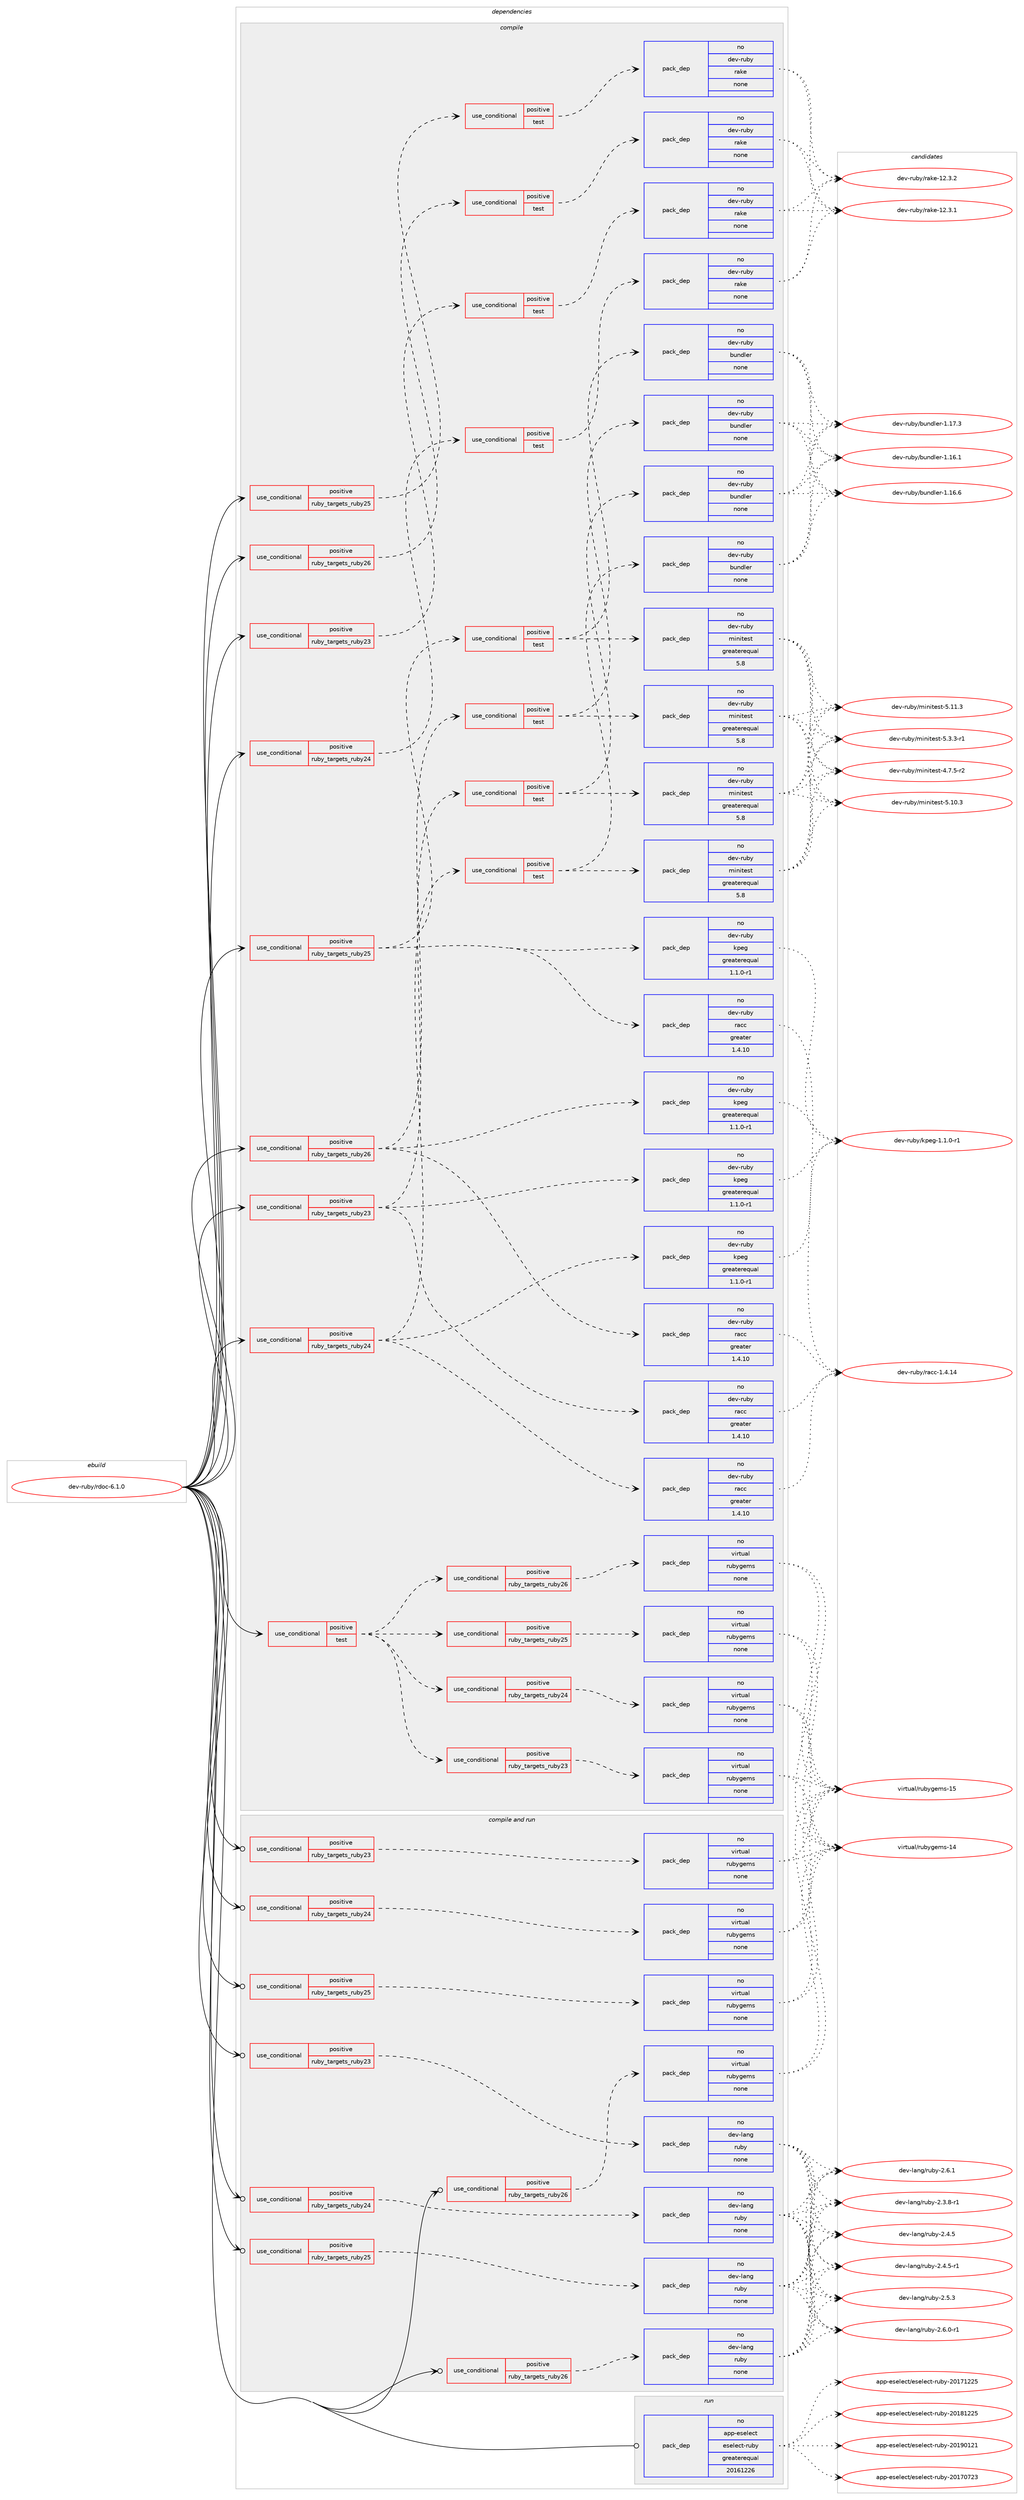 digraph prolog {

# *************
# Graph options
# *************

newrank=true;
concentrate=true;
compound=true;
graph [rankdir=LR,fontname=Helvetica,fontsize=10,ranksep=1.5];#, ranksep=2.5, nodesep=0.2];
edge  [arrowhead=vee];
node  [fontname=Helvetica,fontsize=10];

# **********
# The ebuild
# **********

subgraph cluster_leftcol {
color=gray;
rank=same;
label=<<i>ebuild</i>>;
id [label="dev-ruby/rdoc-6.1.0", color=red, width=4, href="../dev-ruby/rdoc-6.1.0.svg"];
}

# ****************
# The dependencies
# ****************

subgraph cluster_midcol {
color=gray;
label=<<i>dependencies</i>>;
subgraph cluster_compile {
fillcolor="#eeeeee";
style=filled;
label=<<i>compile</i>>;
subgraph cond412178 {
dependency1516961 [label=<<TABLE BORDER="0" CELLBORDER="1" CELLSPACING="0" CELLPADDING="4"><TR><TD ROWSPAN="3" CELLPADDING="10">use_conditional</TD></TR><TR><TD>positive</TD></TR><TR><TD>ruby_targets_ruby23</TD></TR></TABLE>>, shape=none, color=red];
subgraph cond412179 {
dependency1516962 [label=<<TABLE BORDER="0" CELLBORDER="1" CELLSPACING="0" CELLPADDING="4"><TR><TD ROWSPAN="3" CELLPADDING="10">use_conditional</TD></TR><TR><TD>positive</TD></TR><TR><TD>test</TD></TR></TABLE>>, shape=none, color=red];
subgraph pack1081277 {
dependency1516963 [label=<<TABLE BORDER="0" CELLBORDER="1" CELLSPACING="0" CELLPADDING="4" WIDTH="220"><TR><TD ROWSPAN="6" CELLPADDING="30">pack_dep</TD></TR><TR><TD WIDTH="110">no</TD></TR><TR><TD>dev-ruby</TD></TR><TR><TD>rake</TD></TR><TR><TD>none</TD></TR><TR><TD></TD></TR></TABLE>>, shape=none, color=blue];
}
dependency1516962:e -> dependency1516963:w [weight=20,style="dashed",arrowhead="vee"];
}
dependency1516961:e -> dependency1516962:w [weight=20,style="dashed",arrowhead="vee"];
}
id:e -> dependency1516961:w [weight=20,style="solid",arrowhead="vee"];
subgraph cond412180 {
dependency1516964 [label=<<TABLE BORDER="0" CELLBORDER="1" CELLSPACING="0" CELLPADDING="4"><TR><TD ROWSPAN="3" CELLPADDING="10">use_conditional</TD></TR><TR><TD>positive</TD></TR><TR><TD>ruby_targets_ruby23</TD></TR></TABLE>>, shape=none, color=red];
subgraph pack1081278 {
dependency1516965 [label=<<TABLE BORDER="0" CELLBORDER="1" CELLSPACING="0" CELLPADDING="4" WIDTH="220"><TR><TD ROWSPAN="6" CELLPADDING="30">pack_dep</TD></TR><TR><TD WIDTH="110">no</TD></TR><TR><TD>dev-ruby</TD></TR><TR><TD>kpeg</TD></TR><TR><TD>greaterequal</TD></TR><TR><TD>1.1.0-r1</TD></TR></TABLE>>, shape=none, color=blue];
}
dependency1516964:e -> dependency1516965:w [weight=20,style="dashed",arrowhead="vee"];
subgraph pack1081279 {
dependency1516966 [label=<<TABLE BORDER="0" CELLBORDER="1" CELLSPACING="0" CELLPADDING="4" WIDTH="220"><TR><TD ROWSPAN="6" CELLPADDING="30">pack_dep</TD></TR><TR><TD WIDTH="110">no</TD></TR><TR><TD>dev-ruby</TD></TR><TR><TD>racc</TD></TR><TR><TD>greater</TD></TR><TR><TD>1.4.10</TD></TR></TABLE>>, shape=none, color=blue];
}
dependency1516964:e -> dependency1516966:w [weight=20,style="dashed",arrowhead="vee"];
subgraph cond412181 {
dependency1516967 [label=<<TABLE BORDER="0" CELLBORDER="1" CELLSPACING="0" CELLPADDING="4"><TR><TD ROWSPAN="3" CELLPADDING="10">use_conditional</TD></TR><TR><TD>positive</TD></TR><TR><TD>test</TD></TR></TABLE>>, shape=none, color=red];
subgraph pack1081280 {
dependency1516968 [label=<<TABLE BORDER="0" CELLBORDER="1" CELLSPACING="0" CELLPADDING="4" WIDTH="220"><TR><TD ROWSPAN="6" CELLPADDING="30">pack_dep</TD></TR><TR><TD WIDTH="110">no</TD></TR><TR><TD>dev-ruby</TD></TR><TR><TD>bundler</TD></TR><TR><TD>none</TD></TR><TR><TD></TD></TR></TABLE>>, shape=none, color=blue];
}
dependency1516967:e -> dependency1516968:w [weight=20,style="dashed",arrowhead="vee"];
subgraph pack1081281 {
dependency1516969 [label=<<TABLE BORDER="0" CELLBORDER="1" CELLSPACING="0" CELLPADDING="4" WIDTH="220"><TR><TD ROWSPAN="6" CELLPADDING="30">pack_dep</TD></TR><TR><TD WIDTH="110">no</TD></TR><TR><TD>dev-ruby</TD></TR><TR><TD>minitest</TD></TR><TR><TD>greaterequal</TD></TR><TR><TD>5.8</TD></TR></TABLE>>, shape=none, color=blue];
}
dependency1516967:e -> dependency1516969:w [weight=20,style="dashed",arrowhead="vee"];
}
dependency1516964:e -> dependency1516967:w [weight=20,style="dashed",arrowhead="vee"];
}
id:e -> dependency1516964:w [weight=20,style="solid",arrowhead="vee"];
subgraph cond412182 {
dependency1516970 [label=<<TABLE BORDER="0" CELLBORDER="1" CELLSPACING="0" CELLPADDING="4"><TR><TD ROWSPAN="3" CELLPADDING="10">use_conditional</TD></TR><TR><TD>positive</TD></TR><TR><TD>ruby_targets_ruby24</TD></TR></TABLE>>, shape=none, color=red];
subgraph cond412183 {
dependency1516971 [label=<<TABLE BORDER="0" CELLBORDER="1" CELLSPACING="0" CELLPADDING="4"><TR><TD ROWSPAN="3" CELLPADDING="10">use_conditional</TD></TR><TR><TD>positive</TD></TR><TR><TD>test</TD></TR></TABLE>>, shape=none, color=red];
subgraph pack1081282 {
dependency1516972 [label=<<TABLE BORDER="0" CELLBORDER="1" CELLSPACING="0" CELLPADDING="4" WIDTH="220"><TR><TD ROWSPAN="6" CELLPADDING="30">pack_dep</TD></TR><TR><TD WIDTH="110">no</TD></TR><TR><TD>dev-ruby</TD></TR><TR><TD>rake</TD></TR><TR><TD>none</TD></TR><TR><TD></TD></TR></TABLE>>, shape=none, color=blue];
}
dependency1516971:e -> dependency1516972:w [weight=20,style="dashed",arrowhead="vee"];
}
dependency1516970:e -> dependency1516971:w [weight=20,style="dashed",arrowhead="vee"];
}
id:e -> dependency1516970:w [weight=20,style="solid",arrowhead="vee"];
subgraph cond412184 {
dependency1516973 [label=<<TABLE BORDER="0" CELLBORDER="1" CELLSPACING="0" CELLPADDING="4"><TR><TD ROWSPAN="3" CELLPADDING="10">use_conditional</TD></TR><TR><TD>positive</TD></TR><TR><TD>ruby_targets_ruby24</TD></TR></TABLE>>, shape=none, color=red];
subgraph pack1081283 {
dependency1516974 [label=<<TABLE BORDER="0" CELLBORDER="1" CELLSPACING="0" CELLPADDING="4" WIDTH="220"><TR><TD ROWSPAN="6" CELLPADDING="30">pack_dep</TD></TR><TR><TD WIDTH="110">no</TD></TR><TR><TD>dev-ruby</TD></TR><TR><TD>kpeg</TD></TR><TR><TD>greaterequal</TD></TR><TR><TD>1.1.0-r1</TD></TR></TABLE>>, shape=none, color=blue];
}
dependency1516973:e -> dependency1516974:w [weight=20,style="dashed",arrowhead="vee"];
subgraph pack1081284 {
dependency1516975 [label=<<TABLE BORDER="0" CELLBORDER="1" CELLSPACING="0" CELLPADDING="4" WIDTH="220"><TR><TD ROWSPAN="6" CELLPADDING="30">pack_dep</TD></TR><TR><TD WIDTH="110">no</TD></TR><TR><TD>dev-ruby</TD></TR><TR><TD>racc</TD></TR><TR><TD>greater</TD></TR><TR><TD>1.4.10</TD></TR></TABLE>>, shape=none, color=blue];
}
dependency1516973:e -> dependency1516975:w [weight=20,style="dashed",arrowhead="vee"];
subgraph cond412185 {
dependency1516976 [label=<<TABLE BORDER="0" CELLBORDER="1" CELLSPACING="0" CELLPADDING="4"><TR><TD ROWSPAN="3" CELLPADDING="10">use_conditional</TD></TR><TR><TD>positive</TD></TR><TR><TD>test</TD></TR></TABLE>>, shape=none, color=red];
subgraph pack1081285 {
dependency1516977 [label=<<TABLE BORDER="0" CELLBORDER="1" CELLSPACING="0" CELLPADDING="4" WIDTH="220"><TR><TD ROWSPAN="6" CELLPADDING="30">pack_dep</TD></TR><TR><TD WIDTH="110">no</TD></TR><TR><TD>dev-ruby</TD></TR><TR><TD>bundler</TD></TR><TR><TD>none</TD></TR><TR><TD></TD></TR></TABLE>>, shape=none, color=blue];
}
dependency1516976:e -> dependency1516977:w [weight=20,style="dashed",arrowhead="vee"];
subgraph pack1081286 {
dependency1516978 [label=<<TABLE BORDER="0" CELLBORDER="1" CELLSPACING="0" CELLPADDING="4" WIDTH="220"><TR><TD ROWSPAN="6" CELLPADDING="30">pack_dep</TD></TR><TR><TD WIDTH="110">no</TD></TR><TR><TD>dev-ruby</TD></TR><TR><TD>minitest</TD></TR><TR><TD>greaterequal</TD></TR><TR><TD>5.8</TD></TR></TABLE>>, shape=none, color=blue];
}
dependency1516976:e -> dependency1516978:w [weight=20,style="dashed",arrowhead="vee"];
}
dependency1516973:e -> dependency1516976:w [weight=20,style="dashed",arrowhead="vee"];
}
id:e -> dependency1516973:w [weight=20,style="solid",arrowhead="vee"];
subgraph cond412186 {
dependency1516979 [label=<<TABLE BORDER="0" CELLBORDER="1" CELLSPACING="0" CELLPADDING="4"><TR><TD ROWSPAN="3" CELLPADDING="10">use_conditional</TD></TR><TR><TD>positive</TD></TR><TR><TD>ruby_targets_ruby25</TD></TR></TABLE>>, shape=none, color=red];
subgraph cond412187 {
dependency1516980 [label=<<TABLE BORDER="0" CELLBORDER="1" CELLSPACING="0" CELLPADDING="4"><TR><TD ROWSPAN="3" CELLPADDING="10">use_conditional</TD></TR><TR><TD>positive</TD></TR><TR><TD>test</TD></TR></TABLE>>, shape=none, color=red];
subgraph pack1081287 {
dependency1516981 [label=<<TABLE BORDER="0" CELLBORDER="1" CELLSPACING="0" CELLPADDING="4" WIDTH="220"><TR><TD ROWSPAN="6" CELLPADDING="30">pack_dep</TD></TR><TR><TD WIDTH="110">no</TD></TR><TR><TD>dev-ruby</TD></TR><TR><TD>rake</TD></TR><TR><TD>none</TD></TR><TR><TD></TD></TR></TABLE>>, shape=none, color=blue];
}
dependency1516980:e -> dependency1516981:w [weight=20,style="dashed",arrowhead="vee"];
}
dependency1516979:e -> dependency1516980:w [weight=20,style="dashed",arrowhead="vee"];
}
id:e -> dependency1516979:w [weight=20,style="solid",arrowhead="vee"];
subgraph cond412188 {
dependency1516982 [label=<<TABLE BORDER="0" CELLBORDER="1" CELLSPACING="0" CELLPADDING="4"><TR><TD ROWSPAN="3" CELLPADDING="10">use_conditional</TD></TR><TR><TD>positive</TD></TR><TR><TD>ruby_targets_ruby25</TD></TR></TABLE>>, shape=none, color=red];
subgraph pack1081288 {
dependency1516983 [label=<<TABLE BORDER="0" CELLBORDER="1" CELLSPACING="0" CELLPADDING="4" WIDTH="220"><TR><TD ROWSPAN="6" CELLPADDING="30">pack_dep</TD></TR><TR><TD WIDTH="110">no</TD></TR><TR><TD>dev-ruby</TD></TR><TR><TD>kpeg</TD></TR><TR><TD>greaterequal</TD></TR><TR><TD>1.1.0-r1</TD></TR></TABLE>>, shape=none, color=blue];
}
dependency1516982:e -> dependency1516983:w [weight=20,style="dashed",arrowhead="vee"];
subgraph pack1081289 {
dependency1516984 [label=<<TABLE BORDER="0" CELLBORDER="1" CELLSPACING="0" CELLPADDING="4" WIDTH="220"><TR><TD ROWSPAN="6" CELLPADDING="30">pack_dep</TD></TR><TR><TD WIDTH="110">no</TD></TR><TR><TD>dev-ruby</TD></TR><TR><TD>racc</TD></TR><TR><TD>greater</TD></TR><TR><TD>1.4.10</TD></TR></TABLE>>, shape=none, color=blue];
}
dependency1516982:e -> dependency1516984:w [weight=20,style="dashed",arrowhead="vee"];
subgraph cond412189 {
dependency1516985 [label=<<TABLE BORDER="0" CELLBORDER="1" CELLSPACING="0" CELLPADDING="4"><TR><TD ROWSPAN="3" CELLPADDING="10">use_conditional</TD></TR><TR><TD>positive</TD></TR><TR><TD>test</TD></TR></TABLE>>, shape=none, color=red];
subgraph pack1081290 {
dependency1516986 [label=<<TABLE BORDER="0" CELLBORDER="1" CELLSPACING="0" CELLPADDING="4" WIDTH="220"><TR><TD ROWSPAN="6" CELLPADDING="30">pack_dep</TD></TR><TR><TD WIDTH="110">no</TD></TR><TR><TD>dev-ruby</TD></TR><TR><TD>bundler</TD></TR><TR><TD>none</TD></TR><TR><TD></TD></TR></TABLE>>, shape=none, color=blue];
}
dependency1516985:e -> dependency1516986:w [weight=20,style="dashed",arrowhead="vee"];
subgraph pack1081291 {
dependency1516987 [label=<<TABLE BORDER="0" CELLBORDER="1" CELLSPACING="0" CELLPADDING="4" WIDTH="220"><TR><TD ROWSPAN="6" CELLPADDING="30">pack_dep</TD></TR><TR><TD WIDTH="110">no</TD></TR><TR><TD>dev-ruby</TD></TR><TR><TD>minitest</TD></TR><TR><TD>greaterequal</TD></TR><TR><TD>5.8</TD></TR></TABLE>>, shape=none, color=blue];
}
dependency1516985:e -> dependency1516987:w [weight=20,style="dashed",arrowhead="vee"];
}
dependency1516982:e -> dependency1516985:w [weight=20,style="dashed",arrowhead="vee"];
}
id:e -> dependency1516982:w [weight=20,style="solid",arrowhead="vee"];
subgraph cond412190 {
dependency1516988 [label=<<TABLE BORDER="0" CELLBORDER="1" CELLSPACING="0" CELLPADDING="4"><TR><TD ROWSPAN="3" CELLPADDING="10">use_conditional</TD></TR><TR><TD>positive</TD></TR><TR><TD>ruby_targets_ruby26</TD></TR></TABLE>>, shape=none, color=red];
subgraph cond412191 {
dependency1516989 [label=<<TABLE BORDER="0" CELLBORDER="1" CELLSPACING="0" CELLPADDING="4"><TR><TD ROWSPAN="3" CELLPADDING="10">use_conditional</TD></TR><TR><TD>positive</TD></TR><TR><TD>test</TD></TR></TABLE>>, shape=none, color=red];
subgraph pack1081292 {
dependency1516990 [label=<<TABLE BORDER="0" CELLBORDER="1" CELLSPACING="0" CELLPADDING="4" WIDTH="220"><TR><TD ROWSPAN="6" CELLPADDING="30">pack_dep</TD></TR><TR><TD WIDTH="110">no</TD></TR><TR><TD>dev-ruby</TD></TR><TR><TD>rake</TD></TR><TR><TD>none</TD></TR><TR><TD></TD></TR></TABLE>>, shape=none, color=blue];
}
dependency1516989:e -> dependency1516990:w [weight=20,style="dashed",arrowhead="vee"];
}
dependency1516988:e -> dependency1516989:w [weight=20,style="dashed",arrowhead="vee"];
}
id:e -> dependency1516988:w [weight=20,style="solid",arrowhead="vee"];
subgraph cond412192 {
dependency1516991 [label=<<TABLE BORDER="0" CELLBORDER="1" CELLSPACING="0" CELLPADDING="4"><TR><TD ROWSPAN="3" CELLPADDING="10">use_conditional</TD></TR><TR><TD>positive</TD></TR><TR><TD>ruby_targets_ruby26</TD></TR></TABLE>>, shape=none, color=red];
subgraph pack1081293 {
dependency1516992 [label=<<TABLE BORDER="0" CELLBORDER="1" CELLSPACING="0" CELLPADDING="4" WIDTH="220"><TR><TD ROWSPAN="6" CELLPADDING="30">pack_dep</TD></TR><TR><TD WIDTH="110">no</TD></TR><TR><TD>dev-ruby</TD></TR><TR><TD>kpeg</TD></TR><TR><TD>greaterequal</TD></TR><TR><TD>1.1.0-r1</TD></TR></TABLE>>, shape=none, color=blue];
}
dependency1516991:e -> dependency1516992:w [weight=20,style="dashed",arrowhead="vee"];
subgraph pack1081294 {
dependency1516993 [label=<<TABLE BORDER="0" CELLBORDER="1" CELLSPACING="0" CELLPADDING="4" WIDTH="220"><TR><TD ROWSPAN="6" CELLPADDING="30">pack_dep</TD></TR><TR><TD WIDTH="110">no</TD></TR><TR><TD>dev-ruby</TD></TR><TR><TD>racc</TD></TR><TR><TD>greater</TD></TR><TR><TD>1.4.10</TD></TR></TABLE>>, shape=none, color=blue];
}
dependency1516991:e -> dependency1516993:w [weight=20,style="dashed",arrowhead="vee"];
subgraph cond412193 {
dependency1516994 [label=<<TABLE BORDER="0" CELLBORDER="1" CELLSPACING="0" CELLPADDING="4"><TR><TD ROWSPAN="3" CELLPADDING="10">use_conditional</TD></TR><TR><TD>positive</TD></TR><TR><TD>test</TD></TR></TABLE>>, shape=none, color=red];
subgraph pack1081295 {
dependency1516995 [label=<<TABLE BORDER="0" CELLBORDER="1" CELLSPACING="0" CELLPADDING="4" WIDTH="220"><TR><TD ROWSPAN="6" CELLPADDING="30">pack_dep</TD></TR><TR><TD WIDTH="110">no</TD></TR><TR><TD>dev-ruby</TD></TR><TR><TD>bundler</TD></TR><TR><TD>none</TD></TR><TR><TD></TD></TR></TABLE>>, shape=none, color=blue];
}
dependency1516994:e -> dependency1516995:w [weight=20,style="dashed",arrowhead="vee"];
subgraph pack1081296 {
dependency1516996 [label=<<TABLE BORDER="0" CELLBORDER="1" CELLSPACING="0" CELLPADDING="4" WIDTH="220"><TR><TD ROWSPAN="6" CELLPADDING="30">pack_dep</TD></TR><TR><TD WIDTH="110">no</TD></TR><TR><TD>dev-ruby</TD></TR><TR><TD>minitest</TD></TR><TR><TD>greaterequal</TD></TR><TR><TD>5.8</TD></TR></TABLE>>, shape=none, color=blue];
}
dependency1516994:e -> dependency1516996:w [weight=20,style="dashed",arrowhead="vee"];
}
dependency1516991:e -> dependency1516994:w [weight=20,style="dashed",arrowhead="vee"];
}
id:e -> dependency1516991:w [weight=20,style="solid",arrowhead="vee"];
subgraph cond412194 {
dependency1516997 [label=<<TABLE BORDER="0" CELLBORDER="1" CELLSPACING="0" CELLPADDING="4"><TR><TD ROWSPAN="3" CELLPADDING="10">use_conditional</TD></TR><TR><TD>positive</TD></TR><TR><TD>test</TD></TR></TABLE>>, shape=none, color=red];
subgraph cond412195 {
dependency1516998 [label=<<TABLE BORDER="0" CELLBORDER="1" CELLSPACING="0" CELLPADDING="4"><TR><TD ROWSPAN="3" CELLPADDING="10">use_conditional</TD></TR><TR><TD>positive</TD></TR><TR><TD>ruby_targets_ruby23</TD></TR></TABLE>>, shape=none, color=red];
subgraph pack1081297 {
dependency1516999 [label=<<TABLE BORDER="0" CELLBORDER="1" CELLSPACING="0" CELLPADDING="4" WIDTH="220"><TR><TD ROWSPAN="6" CELLPADDING="30">pack_dep</TD></TR><TR><TD WIDTH="110">no</TD></TR><TR><TD>virtual</TD></TR><TR><TD>rubygems</TD></TR><TR><TD>none</TD></TR><TR><TD></TD></TR></TABLE>>, shape=none, color=blue];
}
dependency1516998:e -> dependency1516999:w [weight=20,style="dashed",arrowhead="vee"];
}
dependency1516997:e -> dependency1516998:w [weight=20,style="dashed",arrowhead="vee"];
subgraph cond412196 {
dependency1517000 [label=<<TABLE BORDER="0" CELLBORDER="1" CELLSPACING="0" CELLPADDING="4"><TR><TD ROWSPAN="3" CELLPADDING="10">use_conditional</TD></TR><TR><TD>positive</TD></TR><TR><TD>ruby_targets_ruby24</TD></TR></TABLE>>, shape=none, color=red];
subgraph pack1081298 {
dependency1517001 [label=<<TABLE BORDER="0" CELLBORDER="1" CELLSPACING="0" CELLPADDING="4" WIDTH="220"><TR><TD ROWSPAN="6" CELLPADDING="30">pack_dep</TD></TR><TR><TD WIDTH="110">no</TD></TR><TR><TD>virtual</TD></TR><TR><TD>rubygems</TD></TR><TR><TD>none</TD></TR><TR><TD></TD></TR></TABLE>>, shape=none, color=blue];
}
dependency1517000:e -> dependency1517001:w [weight=20,style="dashed",arrowhead="vee"];
}
dependency1516997:e -> dependency1517000:w [weight=20,style="dashed",arrowhead="vee"];
subgraph cond412197 {
dependency1517002 [label=<<TABLE BORDER="0" CELLBORDER="1" CELLSPACING="0" CELLPADDING="4"><TR><TD ROWSPAN="3" CELLPADDING="10">use_conditional</TD></TR><TR><TD>positive</TD></TR><TR><TD>ruby_targets_ruby25</TD></TR></TABLE>>, shape=none, color=red];
subgraph pack1081299 {
dependency1517003 [label=<<TABLE BORDER="0" CELLBORDER="1" CELLSPACING="0" CELLPADDING="4" WIDTH="220"><TR><TD ROWSPAN="6" CELLPADDING="30">pack_dep</TD></TR><TR><TD WIDTH="110">no</TD></TR><TR><TD>virtual</TD></TR><TR><TD>rubygems</TD></TR><TR><TD>none</TD></TR><TR><TD></TD></TR></TABLE>>, shape=none, color=blue];
}
dependency1517002:e -> dependency1517003:w [weight=20,style="dashed",arrowhead="vee"];
}
dependency1516997:e -> dependency1517002:w [weight=20,style="dashed",arrowhead="vee"];
subgraph cond412198 {
dependency1517004 [label=<<TABLE BORDER="0" CELLBORDER="1" CELLSPACING="0" CELLPADDING="4"><TR><TD ROWSPAN="3" CELLPADDING="10">use_conditional</TD></TR><TR><TD>positive</TD></TR><TR><TD>ruby_targets_ruby26</TD></TR></TABLE>>, shape=none, color=red];
subgraph pack1081300 {
dependency1517005 [label=<<TABLE BORDER="0" CELLBORDER="1" CELLSPACING="0" CELLPADDING="4" WIDTH="220"><TR><TD ROWSPAN="6" CELLPADDING="30">pack_dep</TD></TR><TR><TD WIDTH="110">no</TD></TR><TR><TD>virtual</TD></TR><TR><TD>rubygems</TD></TR><TR><TD>none</TD></TR><TR><TD></TD></TR></TABLE>>, shape=none, color=blue];
}
dependency1517004:e -> dependency1517005:w [weight=20,style="dashed",arrowhead="vee"];
}
dependency1516997:e -> dependency1517004:w [weight=20,style="dashed",arrowhead="vee"];
}
id:e -> dependency1516997:w [weight=20,style="solid",arrowhead="vee"];
}
subgraph cluster_compileandrun {
fillcolor="#eeeeee";
style=filled;
label=<<i>compile and run</i>>;
subgraph cond412199 {
dependency1517006 [label=<<TABLE BORDER="0" CELLBORDER="1" CELLSPACING="0" CELLPADDING="4"><TR><TD ROWSPAN="3" CELLPADDING="10">use_conditional</TD></TR><TR><TD>positive</TD></TR><TR><TD>ruby_targets_ruby23</TD></TR></TABLE>>, shape=none, color=red];
subgraph pack1081301 {
dependency1517007 [label=<<TABLE BORDER="0" CELLBORDER="1" CELLSPACING="0" CELLPADDING="4" WIDTH="220"><TR><TD ROWSPAN="6" CELLPADDING="30">pack_dep</TD></TR><TR><TD WIDTH="110">no</TD></TR><TR><TD>dev-lang</TD></TR><TR><TD>ruby</TD></TR><TR><TD>none</TD></TR><TR><TD></TD></TR></TABLE>>, shape=none, color=blue];
}
dependency1517006:e -> dependency1517007:w [weight=20,style="dashed",arrowhead="vee"];
}
id:e -> dependency1517006:w [weight=20,style="solid",arrowhead="odotvee"];
subgraph cond412200 {
dependency1517008 [label=<<TABLE BORDER="0" CELLBORDER="1" CELLSPACING="0" CELLPADDING="4"><TR><TD ROWSPAN="3" CELLPADDING="10">use_conditional</TD></TR><TR><TD>positive</TD></TR><TR><TD>ruby_targets_ruby23</TD></TR></TABLE>>, shape=none, color=red];
subgraph pack1081302 {
dependency1517009 [label=<<TABLE BORDER="0" CELLBORDER="1" CELLSPACING="0" CELLPADDING="4" WIDTH="220"><TR><TD ROWSPAN="6" CELLPADDING="30">pack_dep</TD></TR><TR><TD WIDTH="110">no</TD></TR><TR><TD>virtual</TD></TR><TR><TD>rubygems</TD></TR><TR><TD>none</TD></TR><TR><TD></TD></TR></TABLE>>, shape=none, color=blue];
}
dependency1517008:e -> dependency1517009:w [weight=20,style="dashed",arrowhead="vee"];
}
id:e -> dependency1517008:w [weight=20,style="solid",arrowhead="odotvee"];
subgraph cond412201 {
dependency1517010 [label=<<TABLE BORDER="0" CELLBORDER="1" CELLSPACING="0" CELLPADDING="4"><TR><TD ROWSPAN="3" CELLPADDING="10">use_conditional</TD></TR><TR><TD>positive</TD></TR><TR><TD>ruby_targets_ruby24</TD></TR></TABLE>>, shape=none, color=red];
subgraph pack1081303 {
dependency1517011 [label=<<TABLE BORDER="0" CELLBORDER="1" CELLSPACING="0" CELLPADDING="4" WIDTH="220"><TR><TD ROWSPAN="6" CELLPADDING="30">pack_dep</TD></TR><TR><TD WIDTH="110">no</TD></TR><TR><TD>dev-lang</TD></TR><TR><TD>ruby</TD></TR><TR><TD>none</TD></TR><TR><TD></TD></TR></TABLE>>, shape=none, color=blue];
}
dependency1517010:e -> dependency1517011:w [weight=20,style="dashed",arrowhead="vee"];
}
id:e -> dependency1517010:w [weight=20,style="solid",arrowhead="odotvee"];
subgraph cond412202 {
dependency1517012 [label=<<TABLE BORDER="0" CELLBORDER="1" CELLSPACING="0" CELLPADDING="4"><TR><TD ROWSPAN="3" CELLPADDING="10">use_conditional</TD></TR><TR><TD>positive</TD></TR><TR><TD>ruby_targets_ruby24</TD></TR></TABLE>>, shape=none, color=red];
subgraph pack1081304 {
dependency1517013 [label=<<TABLE BORDER="0" CELLBORDER="1" CELLSPACING="0" CELLPADDING="4" WIDTH="220"><TR><TD ROWSPAN="6" CELLPADDING="30">pack_dep</TD></TR><TR><TD WIDTH="110">no</TD></TR><TR><TD>virtual</TD></TR><TR><TD>rubygems</TD></TR><TR><TD>none</TD></TR><TR><TD></TD></TR></TABLE>>, shape=none, color=blue];
}
dependency1517012:e -> dependency1517013:w [weight=20,style="dashed",arrowhead="vee"];
}
id:e -> dependency1517012:w [weight=20,style="solid",arrowhead="odotvee"];
subgraph cond412203 {
dependency1517014 [label=<<TABLE BORDER="0" CELLBORDER="1" CELLSPACING="0" CELLPADDING="4"><TR><TD ROWSPAN="3" CELLPADDING="10">use_conditional</TD></TR><TR><TD>positive</TD></TR><TR><TD>ruby_targets_ruby25</TD></TR></TABLE>>, shape=none, color=red];
subgraph pack1081305 {
dependency1517015 [label=<<TABLE BORDER="0" CELLBORDER="1" CELLSPACING="0" CELLPADDING="4" WIDTH="220"><TR><TD ROWSPAN="6" CELLPADDING="30">pack_dep</TD></TR><TR><TD WIDTH="110">no</TD></TR><TR><TD>dev-lang</TD></TR><TR><TD>ruby</TD></TR><TR><TD>none</TD></TR><TR><TD></TD></TR></TABLE>>, shape=none, color=blue];
}
dependency1517014:e -> dependency1517015:w [weight=20,style="dashed",arrowhead="vee"];
}
id:e -> dependency1517014:w [weight=20,style="solid",arrowhead="odotvee"];
subgraph cond412204 {
dependency1517016 [label=<<TABLE BORDER="0" CELLBORDER="1" CELLSPACING="0" CELLPADDING="4"><TR><TD ROWSPAN="3" CELLPADDING="10">use_conditional</TD></TR><TR><TD>positive</TD></TR><TR><TD>ruby_targets_ruby25</TD></TR></TABLE>>, shape=none, color=red];
subgraph pack1081306 {
dependency1517017 [label=<<TABLE BORDER="0" CELLBORDER="1" CELLSPACING="0" CELLPADDING="4" WIDTH="220"><TR><TD ROWSPAN="6" CELLPADDING="30">pack_dep</TD></TR><TR><TD WIDTH="110">no</TD></TR><TR><TD>virtual</TD></TR><TR><TD>rubygems</TD></TR><TR><TD>none</TD></TR><TR><TD></TD></TR></TABLE>>, shape=none, color=blue];
}
dependency1517016:e -> dependency1517017:w [weight=20,style="dashed",arrowhead="vee"];
}
id:e -> dependency1517016:w [weight=20,style="solid",arrowhead="odotvee"];
subgraph cond412205 {
dependency1517018 [label=<<TABLE BORDER="0" CELLBORDER="1" CELLSPACING="0" CELLPADDING="4"><TR><TD ROWSPAN="3" CELLPADDING="10">use_conditional</TD></TR><TR><TD>positive</TD></TR><TR><TD>ruby_targets_ruby26</TD></TR></TABLE>>, shape=none, color=red];
subgraph pack1081307 {
dependency1517019 [label=<<TABLE BORDER="0" CELLBORDER="1" CELLSPACING="0" CELLPADDING="4" WIDTH="220"><TR><TD ROWSPAN="6" CELLPADDING="30">pack_dep</TD></TR><TR><TD WIDTH="110">no</TD></TR><TR><TD>dev-lang</TD></TR><TR><TD>ruby</TD></TR><TR><TD>none</TD></TR><TR><TD></TD></TR></TABLE>>, shape=none, color=blue];
}
dependency1517018:e -> dependency1517019:w [weight=20,style="dashed",arrowhead="vee"];
}
id:e -> dependency1517018:w [weight=20,style="solid",arrowhead="odotvee"];
subgraph cond412206 {
dependency1517020 [label=<<TABLE BORDER="0" CELLBORDER="1" CELLSPACING="0" CELLPADDING="4"><TR><TD ROWSPAN="3" CELLPADDING="10">use_conditional</TD></TR><TR><TD>positive</TD></TR><TR><TD>ruby_targets_ruby26</TD></TR></TABLE>>, shape=none, color=red];
subgraph pack1081308 {
dependency1517021 [label=<<TABLE BORDER="0" CELLBORDER="1" CELLSPACING="0" CELLPADDING="4" WIDTH="220"><TR><TD ROWSPAN="6" CELLPADDING="30">pack_dep</TD></TR><TR><TD WIDTH="110">no</TD></TR><TR><TD>virtual</TD></TR><TR><TD>rubygems</TD></TR><TR><TD>none</TD></TR><TR><TD></TD></TR></TABLE>>, shape=none, color=blue];
}
dependency1517020:e -> dependency1517021:w [weight=20,style="dashed",arrowhead="vee"];
}
id:e -> dependency1517020:w [weight=20,style="solid",arrowhead="odotvee"];
}
subgraph cluster_run {
fillcolor="#eeeeee";
style=filled;
label=<<i>run</i>>;
subgraph pack1081309 {
dependency1517022 [label=<<TABLE BORDER="0" CELLBORDER="1" CELLSPACING="0" CELLPADDING="4" WIDTH="220"><TR><TD ROWSPAN="6" CELLPADDING="30">pack_dep</TD></TR><TR><TD WIDTH="110">no</TD></TR><TR><TD>app-eselect</TD></TR><TR><TD>eselect-ruby</TD></TR><TR><TD>greaterequal</TD></TR><TR><TD>20161226</TD></TR></TABLE>>, shape=none, color=blue];
}
id:e -> dependency1517022:w [weight=20,style="solid",arrowhead="odot"];
}
}

# **************
# The candidates
# **************

subgraph cluster_choices {
rank=same;
color=gray;
label=<<i>candidates</i>>;

subgraph choice1081277 {
color=black;
nodesep=1;
choice1001011184511411798121471149710710145495046514649 [label="dev-ruby/rake-12.3.1", color=red, width=4,href="../dev-ruby/rake-12.3.1.svg"];
choice1001011184511411798121471149710710145495046514650 [label="dev-ruby/rake-12.3.2", color=red, width=4,href="../dev-ruby/rake-12.3.2.svg"];
dependency1516963:e -> choice1001011184511411798121471149710710145495046514649:w [style=dotted,weight="100"];
dependency1516963:e -> choice1001011184511411798121471149710710145495046514650:w [style=dotted,weight="100"];
}
subgraph choice1081278 {
color=black;
nodesep=1;
choice1001011184511411798121471071121011034549464946484511449 [label="dev-ruby/kpeg-1.1.0-r1", color=red, width=4,href="../dev-ruby/kpeg-1.1.0-r1.svg"];
dependency1516965:e -> choice1001011184511411798121471071121011034549464946484511449:w [style=dotted,weight="100"];
}
subgraph choice1081279 {
color=black;
nodesep=1;
choice10010111845114117981214711497999945494652464952 [label="dev-ruby/racc-1.4.14", color=red, width=4,href="../dev-ruby/racc-1.4.14.svg"];
dependency1516966:e -> choice10010111845114117981214711497999945494652464952:w [style=dotted,weight="100"];
}
subgraph choice1081280 {
color=black;
nodesep=1;
choice1001011184511411798121479811711010010810111445494649544649 [label="dev-ruby/bundler-1.16.1", color=red, width=4,href="../dev-ruby/bundler-1.16.1.svg"];
choice1001011184511411798121479811711010010810111445494649544654 [label="dev-ruby/bundler-1.16.6", color=red, width=4,href="../dev-ruby/bundler-1.16.6.svg"];
choice1001011184511411798121479811711010010810111445494649554651 [label="dev-ruby/bundler-1.17.3", color=red, width=4,href="../dev-ruby/bundler-1.17.3.svg"];
dependency1516968:e -> choice1001011184511411798121479811711010010810111445494649544649:w [style=dotted,weight="100"];
dependency1516968:e -> choice1001011184511411798121479811711010010810111445494649544654:w [style=dotted,weight="100"];
dependency1516968:e -> choice1001011184511411798121479811711010010810111445494649554651:w [style=dotted,weight="100"];
}
subgraph choice1081281 {
color=black;
nodesep=1;
choice1001011184511411798121471091051101051161011151164552465546534511450 [label="dev-ruby/minitest-4.7.5-r2", color=red, width=4,href="../dev-ruby/minitest-4.7.5-r2.svg"];
choice10010111845114117981214710910511010511610111511645534649484651 [label="dev-ruby/minitest-5.10.3", color=red, width=4,href="../dev-ruby/minitest-5.10.3.svg"];
choice10010111845114117981214710910511010511610111511645534649494651 [label="dev-ruby/minitest-5.11.3", color=red, width=4,href="../dev-ruby/minitest-5.11.3.svg"];
choice1001011184511411798121471091051101051161011151164553465146514511449 [label="dev-ruby/minitest-5.3.3-r1", color=red, width=4,href="../dev-ruby/minitest-5.3.3-r1.svg"];
dependency1516969:e -> choice1001011184511411798121471091051101051161011151164552465546534511450:w [style=dotted,weight="100"];
dependency1516969:e -> choice10010111845114117981214710910511010511610111511645534649484651:w [style=dotted,weight="100"];
dependency1516969:e -> choice10010111845114117981214710910511010511610111511645534649494651:w [style=dotted,weight="100"];
dependency1516969:e -> choice1001011184511411798121471091051101051161011151164553465146514511449:w [style=dotted,weight="100"];
}
subgraph choice1081282 {
color=black;
nodesep=1;
choice1001011184511411798121471149710710145495046514649 [label="dev-ruby/rake-12.3.1", color=red, width=4,href="../dev-ruby/rake-12.3.1.svg"];
choice1001011184511411798121471149710710145495046514650 [label="dev-ruby/rake-12.3.2", color=red, width=4,href="../dev-ruby/rake-12.3.2.svg"];
dependency1516972:e -> choice1001011184511411798121471149710710145495046514649:w [style=dotted,weight="100"];
dependency1516972:e -> choice1001011184511411798121471149710710145495046514650:w [style=dotted,weight="100"];
}
subgraph choice1081283 {
color=black;
nodesep=1;
choice1001011184511411798121471071121011034549464946484511449 [label="dev-ruby/kpeg-1.1.0-r1", color=red, width=4,href="../dev-ruby/kpeg-1.1.0-r1.svg"];
dependency1516974:e -> choice1001011184511411798121471071121011034549464946484511449:w [style=dotted,weight="100"];
}
subgraph choice1081284 {
color=black;
nodesep=1;
choice10010111845114117981214711497999945494652464952 [label="dev-ruby/racc-1.4.14", color=red, width=4,href="../dev-ruby/racc-1.4.14.svg"];
dependency1516975:e -> choice10010111845114117981214711497999945494652464952:w [style=dotted,weight="100"];
}
subgraph choice1081285 {
color=black;
nodesep=1;
choice1001011184511411798121479811711010010810111445494649544649 [label="dev-ruby/bundler-1.16.1", color=red, width=4,href="../dev-ruby/bundler-1.16.1.svg"];
choice1001011184511411798121479811711010010810111445494649544654 [label="dev-ruby/bundler-1.16.6", color=red, width=4,href="../dev-ruby/bundler-1.16.6.svg"];
choice1001011184511411798121479811711010010810111445494649554651 [label="dev-ruby/bundler-1.17.3", color=red, width=4,href="../dev-ruby/bundler-1.17.3.svg"];
dependency1516977:e -> choice1001011184511411798121479811711010010810111445494649544649:w [style=dotted,weight="100"];
dependency1516977:e -> choice1001011184511411798121479811711010010810111445494649544654:w [style=dotted,weight="100"];
dependency1516977:e -> choice1001011184511411798121479811711010010810111445494649554651:w [style=dotted,weight="100"];
}
subgraph choice1081286 {
color=black;
nodesep=1;
choice1001011184511411798121471091051101051161011151164552465546534511450 [label="dev-ruby/minitest-4.7.5-r2", color=red, width=4,href="../dev-ruby/minitest-4.7.5-r2.svg"];
choice10010111845114117981214710910511010511610111511645534649484651 [label="dev-ruby/minitest-5.10.3", color=red, width=4,href="../dev-ruby/minitest-5.10.3.svg"];
choice10010111845114117981214710910511010511610111511645534649494651 [label="dev-ruby/minitest-5.11.3", color=red, width=4,href="../dev-ruby/minitest-5.11.3.svg"];
choice1001011184511411798121471091051101051161011151164553465146514511449 [label="dev-ruby/minitest-5.3.3-r1", color=red, width=4,href="../dev-ruby/minitest-5.3.3-r1.svg"];
dependency1516978:e -> choice1001011184511411798121471091051101051161011151164552465546534511450:w [style=dotted,weight="100"];
dependency1516978:e -> choice10010111845114117981214710910511010511610111511645534649484651:w [style=dotted,weight="100"];
dependency1516978:e -> choice10010111845114117981214710910511010511610111511645534649494651:w [style=dotted,weight="100"];
dependency1516978:e -> choice1001011184511411798121471091051101051161011151164553465146514511449:w [style=dotted,weight="100"];
}
subgraph choice1081287 {
color=black;
nodesep=1;
choice1001011184511411798121471149710710145495046514649 [label="dev-ruby/rake-12.3.1", color=red, width=4,href="../dev-ruby/rake-12.3.1.svg"];
choice1001011184511411798121471149710710145495046514650 [label="dev-ruby/rake-12.3.2", color=red, width=4,href="../dev-ruby/rake-12.3.2.svg"];
dependency1516981:e -> choice1001011184511411798121471149710710145495046514649:w [style=dotted,weight="100"];
dependency1516981:e -> choice1001011184511411798121471149710710145495046514650:w [style=dotted,weight="100"];
}
subgraph choice1081288 {
color=black;
nodesep=1;
choice1001011184511411798121471071121011034549464946484511449 [label="dev-ruby/kpeg-1.1.0-r1", color=red, width=4,href="../dev-ruby/kpeg-1.1.0-r1.svg"];
dependency1516983:e -> choice1001011184511411798121471071121011034549464946484511449:w [style=dotted,weight="100"];
}
subgraph choice1081289 {
color=black;
nodesep=1;
choice10010111845114117981214711497999945494652464952 [label="dev-ruby/racc-1.4.14", color=red, width=4,href="../dev-ruby/racc-1.4.14.svg"];
dependency1516984:e -> choice10010111845114117981214711497999945494652464952:w [style=dotted,weight="100"];
}
subgraph choice1081290 {
color=black;
nodesep=1;
choice1001011184511411798121479811711010010810111445494649544649 [label="dev-ruby/bundler-1.16.1", color=red, width=4,href="../dev-ruby/bundler-1.16.1.svg"];
choice1001011184511411798121479811711010010810111445494649544654 [label="dev-ruby/bundler-1.16.6", color=red, width=4,href="../dev-ruby/bundler-1.16.6.svg"];
choice1001011184511411798121479811711010010810111445494649554651 [label="dev-ruby/bundler-1.17.3", color=red, width=4,href="../dev-ruby/bundler-1.17.3.svg"];
dependency1516986:e -> choice1001011184511411798121479811711010010810111445494649544649:w [style=dotted,weight="100"];
dependency1516986:e -> choice1001011184511411798121479811711010010810111445494649544654:w [style=dotted,weight="100"];
dependency1516986:e -> choice1001011184511411798121479811711010010810111445494649554651:w [style=dotted,weight="100"];
}
subgraph choice1081291 {
color=black;
nodesep=1;
choice1001011184511411798121471091051101051161011151164552465546534511450 [label="dev-ruby/minitest-4.7.5-r2", color=red, width=4,href="../dev-ruby/minitest-4.7.5-r2.svg"];
choice10010111845114117981214710910511010511610111511645534649484651 [label="dev-ruby/minitest-5.10.3", color=red, width=4,href="../dev-ruby/minitest-5.10.3.svg"];
choice10010111845114117981214710910511010511610111511645534649494651 [label="dev-ruby/minitest-5.11.3", color=red, width=4,href="../dev-ruby/minitest-5.11.3.svg"];
choice1001011184511411798121471091051101051161011151164553465146514511449 [label="dev-ruby/minitest-5.3.3-r1", color=red, width=4,href="../dev-ruby/minitest-5.3.3-r1.svg"];
dependency1516987:e -> choice1001011184511411798121471091051101051161011151164552465546534511450:w [style=dotted,weight="100"];
dependency1516987:e -> choice10010111845114117981214710910511010511610111511645534649484651:w [style=dotted,weight="100"];
dependency1516987:e -> choice10010111845114117981214710910511010511610111511645534649494651:w [style=dotted,weight="100"];
dependency1516987:e -> choice1001011184511411798121471091051101051161011151164553465146514511449:w [style=dotted,weight="100"];
}
subgraph choice1081292 {
color=black;
nodesep=1;
choice1001011184511411798121471149710710145495046514649 [label="dev-ruby/rake-12.3.1", color=red, width=4,href="../dev-ruby/rake-12.3.1.svg"];
choice1001011184511411798121471149710710145495046514650 [label="dev-ruby/rake-12.3.2", color=red, width=4,href="../dev-ruby/rake-12.3.2.svg"];
dependency1516990:e -> choice1001011184511411798121471149710710145495046514649:w [style=dotted,weight="100"];
dependency1516990:e -> choice1001011184511411798121471149710710145495046514650:w [style=dotted,weight="100"];
}
subgraph choice1081293 {
color=black;
nodesep=1;
choice1001011184511411798121471071121011034549464946484511449 [label="dev-ruby/kpeg-1.1.0-r1", color=red, width=4,href="../dev-ruby/kpeg-1.1.0-r1.svg"];
dependency1516992:e -> choice1001011184511411798121471071121011034549464946484511449:w [style=dotted,weight="100"];
}
subgraph choice1081294 {
color=black;
nodesep=1;
choice10010111845114117981214711497999945494652464952 [label="dev-ruby/racc-1.4.14", color=red, width=4,href="../dev-ruby/racc-1.4.14.svg"];
dependency1516993:e -> choice10010111845114117981214711497999945494652464952:w [style=dotted,weight="100"];
}
subgraph choice1081295 {
color=black;
nodesep=1;
choice1001011184511411798121479811711010010810111445494649544649 [label="dev-ruby/bundler-1.16.1", color=red, width=4,href="../dev-ruby/bundler-1.16.1.svg"];
choice1001011184511411798121479811711010010810111445494649544654 [label="dev-ruby/bundler-1.16.6", color=red, width=4,href="../dev-ruby/bundler-1.16.6.svg"];
choice1001011184511411798121479811711010010810111445494649554651 [label="dev-ruby/bundler-1.17.3", color=red, width=4,href="../dev-ruby/bundler-1.17.3.svg"];
dependency1516995:e -> choice1001011184511411798121479811711010010810111445494649544649:w [style=dotted,weight="100"];
dependency1516995:e -> choice1001011184511411798121479811711010010810111445494649544654:w [style=dotted,weight="100"];
dependency1516995:e -> choice1001011184511411798121479811711010010810111445494649554651:w [style=dotted,weight="100"];
}
subgraph choice1081296 {
color=black;
nodesep=1;
choice1001011184511411798121471091051101051161011151164552465546534511450 [label="dev-ruby/minitest-4.7.5-r2", color=red, width=4,href="../dev-ruby/minitest-4.7.5-r2.svg"];
choice10010111845114117981214710910511010511610111511645534649484651 [label="dev-ruby/minitest-5.10.3", color=red, width=4,href="../dev-ruby/minitest-5.10.3.svg"];
choice10010111845114117981214710910511010511610111511645534649494651 [label="dev-ruby/minitest-5.11.3", color=red, width=4,href="../dev-ruby/minitest-5.11.3.svg"];
choice1001011184511411798121471091051101051161011151164553465146514511449 [label="dev-ruby/minitest-5.3.3-r1", color=red, width=4,href="../dev-ruby/minitest-5.3.3-r1.svg"];
dependency1516996:e -> choice1001011184511411798121471091051101051161011151164552465546534511450:w [style=dotted,weight="100"];
dependency1516996:e -> choice10010111845114117981214710910511010511610111511645534649484651:w [style=dotted,weight="100"];
dependency1516996:e -> choice10010111845114117981214710910511010511610111511645534649494651:w [style=dotted,weight="100"];
dependency1516996:e -> choice1001011184511411798121471091051101051161011151164553465146514511449:w [style=dotted,weight="100"];
}
subgraph choice1081297 {
color=black;
nodesep=1;
choice118105114116117971084711411798121103101109115454952 [label="virtual/rubygems-14", color=red, width=4,href="../virtual/rubygems-14.svg"];
choice118105114116117971084711411798121103101109115454953 [label="virtual/rubygems-15", color=red, width=4,href="../virtual/rubygems-15.svg"];
dependency1516999:e -> choice118105114116117971084711411798121103101109115454952:w [style=dotted,weight="100"];
dependency1516999:e -> choice118105114116117971084711411798121103101109115454953:w [style=dotted,weight="100"];
}
subgraph choice1081298 {
color=black;
nodesep=1;
choice118105114116117971084711411798121103101109115454952 [label="virtual/rubygems-14", color=red, width=4,href="../virtual/rubygems-14.svg"];
choice118105114116117971084711411798121103101109115454953 [label="virtual/rubygems-15", color=red, width=4,href="../virtual/rubygems-15.svg"];
dependency1517001:e -> choice118105114116117971084711411798121103101109115454952:w [style=dotted,weight="100"];
dependency1517001:e -> choice118105114116117971084711411798121103101109115454953:w [style=dotted,weight="100"];
}
subgraph choice1081299 {
color=black;
nodesep=1;
choice118105114116117971084711411798121103101109115454952 [label="virtual/rubygems-14", color=red, width=4,href="../virtual/rubygems-14.svg"];
choice118105114116117971084711411798121103101109115454953 [label="virtual/rubygems-15", color=red, width=4,href="../virtual/rubygems-15.svg"];
dependency1517003:e -> choice118105114116117971084711411798121103101109115454952:w [style=dotted,weight="100"];
dependency1517003:e -> choice118105114116117971084711411798121103101109115454953:w [style=dotted,weight="100"];
}
subgraph choice1081300 {
color=black;
nodesep=1;
choice118105114116117971084711411798121103101109115454952 [label="virtual/rubygems-14", color=red, width=4,href="../virtual/rubygems-14.svg"];
choice118105114116117971084711411798121103101109115454953 [label="virtual/rubygems-15", color=red, width=4,href="../virtual/rubygems-15.svg"];
dependency1517005:e -> choice118105114116117971084711411798121103101109115454952:w [style=dotted,weight="100"];
dependency1517005:e -> choice118105114116117971084711411798121103101109115454953:w [style=dotted,weight="100"];
}
subgraph choice1081301 {
color=black;
nodesep=1;
choice100101118451089711010347114117981214550465146564511449 [label="dev-lang/ruby-2.3.8-r1", color=red, width=4,href="../dev-lang/ruby-2.3.8-r1.svg"];
choice10010111845108971101034711411798121455046524653 [label="dev-lang/ruby-2.4.5", color=red, width=4,href="../dev-lang/ruby-2.4.5.svg"];
choice100101118451089711010347114117981214550465246534511449 [label="dev-lang/ruby-2.4.5-r1", color=red, width=4,href="../dev-lang/ruby-2.4.5-r1.svg"];
choice10010111845108971101034711411798121455046534651 [label="dev-lang/ruby-2.5.3", color=red, width=4,href="../dev-lang/ruby-2.5.3.svg"];
choice100101118451089711010347114117981214550465446484511449 [label="dev-lang/ruby-2.6.0-r1", color=red, width=4,href="../dev-lang/ruby-2.6.0-r1.svg"];
choice10010111845108971101034711411798121455046544649 [label="dev-lang/ruby-2.6.1", color=red, width=4,href="../dev-lang/ruby-2.6.1.svg"];
dependency1517007:e -> choice100101118451089711010347114117981214550465146564511449:w [style=dotted,weight="100"];
dependency1517007:e -> choice10010111845108971101034711411798121455046524653:w [style=dotted,weight="100"];
dependency1517007:e -> choice100101118451089711010347114117981214550465246534511449:w [style=dotted,weight="100"];
dependency1517007:e -> choice10010111845108971101034711411798121455046534651:w [style=dotted,weight="100"];
dependency1517007:e -> choice100101118451089711010347114117981214550465446484511449:w [style=dotted,weight="100"];
dependency1517007:e -> choice10010111845108971101034711411798121455046544649:w [style=dotted,weight="100"];
}
subgraph choice1081302 {
color=black;
nodesep=1;
choice118105114116117971084711411798121103101109115454952 [label="virtual/rubygems-14", color=red, width=4,href="../virtual/rubygems-14.svg"];
choice118105114116117971084711411798121103101109115454953 [label="virtual/rubygems-15", color=red, width=4,href="../virtual/rubygems-15.svg"];
dependency1517009:e -> choice118105114116117971084711411798121103101109115454952:w [style=dotted,weight="100"];
dependency1517009:e -> choice118105114116117971084711411798121103101109115454953:w [style=dotted,weight="100"];
}
subgraph choice1081303 {
color=black;
nodesep=1;
choice100101118451089711010347114117981214550465146564511449 [label="dev-lang/ruby-2.3.8-r1", color=red, width=4,href="../dev-lang/ruby-2.3.8-r1.svg"];
choice10010111845108971101034711411798121455046524653 [label="dev-lang/ruby-2.4.5", color=red, width=4,href="../dev-lang/ruby-2.4.5.svg"];
choice100101118451089711010347114117981214550465246534511449 [label="dev-lang/ruby-2.4.5-r1", color=red, width=4,href="../dev-lang/ruby-2.4.5-r1.svg"];
choice10010111845108971101034711411798121455046534651 [label="dev-lang/ruby-2.5.3", color=red, width=4,href="../dev-lang/ruby-2.5.3.svg"];
choice100101118451089711010347114117981214550465446484511449 [label="dev-lang/ruby-2.6.0-r1", color=red, width=4,href="../dev-lang/ruby-2.6.0-r1.svg"];
choice10010111845108971101034711411798121455046544649 [label="dev-lang/ruby-2.6.1", color=red, width=4,href="../dev-lang/ruby-2.6.1.svg"];
dependency1517011:e -> choice100101118451089711010347114117981214550465146564511449:w [style=dotted,weight="100"];
dependency1517011:e -> choice10010111845108971101034711411798121455046524653:w [style=dotted,weight="100"];
dependency1517011:e -> choice100101118451089711010347114117981214550465246534511449:w [style=dotted,weight="100"];
dependency1517011:e -> choice10010111845108971101034711411798121455046534651:w [style=dotted,weight="100"];
dependency1517011:e -> choice100101118451089711010347114117981214550465446484511449:w [style=dotted,weight="100"];
dependency1517011:e -> choice10010111845108971101034711411798121455046544649:w [style=dotted,weight="100"];
}
subgraph choice1081304 {
color=black;
nodesep=1;
choice118105114116117971084711411798121103101109115454952 [label="virtual/rubygems-14", color=red, width=4,href="../virtual/rubygems-14.svg"];
choice118105114116117971084711411798121103101109115454953 [label="virtual/rubygems-15", color=red, width=4,href="../virtual/rubygems-15.svg"];
dependency1517013:e -> choice118105114116117971084711411798121103101109115454952:w [style=dotted,weight="100"];
dependency1517013:e -> choice118105114116117971084711411798121103101109115454953:w [style=dotted,weight="100"];
}
subgraph choice1081305 {
color=black;
nodesep=1;
choice100101118451089711010347114117981214550465146564511449 [label="dev-lang/ruby-2.3.8-r1", color=red, width=4,href="../dev-lang/ruby-2.3.8-r1.svg"];
choice10010111845108971101034711411798121455046524653 [label="dev-lang/ruby-2.4.5", color=red, width=4,href="../dev-lang/ruby-2.4.5.svg"];
choice100101118451089711010347114117981214550465246534511449 [label="dev-lang/ruby-2.4.5-r1", color=red, width=4,href="../dev-lang/ruby-2.4.5-r1.svg"];
choice10010111845108971101034711411798121455046534651 [label="dev-lang/ruby-2.5.3", color=red, width=4,href="../dev-lang/ruby-2.5.3.svg"];
choice100101118451089711010347114117981214550465446484511449 [label="dev-lang/ruby-2.6.0-r1", color=red, width=4,href="../dev-lang/ruby-2.6.0-r1.svg"];
choice10010111845108971101034711411798121455046544649 [label="dev-lang/ruby-2.6.1", color=red, width=4,href="../dev-lang/ruby-2.6.1.svg"];
dependency1517015:e -> choice100101118451089711010347114117981214550465146564511449:w [style=dotted,weight="100"];
dependency1517015:e -> choice10010111845108971101034711411798121455046524653:w [style=dotted,weight="100"];
dependency1517015:e -> choice100101118451089711010347114117981214550465246534511449:w [style=dotted,weight="100"];
dependency1517015:e -> choice10010111845108971101034711411798121455046534651:w [style=dotted,weight="100"];
dependency1517015:e -> choice100101118451089711010347114117981214550465446484511449:w [style=dotted,weight="100"];
dependency1517015:e -> choice10010111845108971101034711411798121455046544649:w [style=dotted,weight="100"];
}
subgraph choice1081306 {
color=black;
nodesep=1;
choice118105114116117971084711411798121103101109115454952 [label="virtual/rubygems-14", color=red, width=4,href="../virtual/rubygems-14.svg"];
choice118105114116117971084711411798121103101109115454953 [label="virtual/rubygems-15", color=red, width=4,href="../virtual/rubygems-15.svg"];
dependency1517017:e -> choice118105114116117971084711411798121103101109115454952:w [style=dotted,weight="100"];
dependency1517017:e -> choice118105114116117971084711411798121103101109115454953:w [style=dotted,weight="100"];
}
subgraph choice1081307 {
color=black;
nodesep=1;
choice100101118451089711010347114117981214550465146564511449 [label="dev-lang/ruby-2.3.8-r1", color=red, width=4,href="../dev-lang/ruby-2.3.8-r1.svg"];
choice10010111845108971101034711411798121455046524653 [label="dev-lang/ruby-2.4.5", color=red, width=4,href="../dev-lang/ruby-2.4.5.svg"];
choice100101118451089711010347114117981214550465246534511449 [label="dev-lang/ruby-2.4.5-r1", color=red, width=4,href="../dev-lang/ruby-2.4.5-r1.svg"];
choice10010111845108971101034711411798121455046534651 [label="dev-lang/ruby-2.5.3", color=red, width=4,href="../dev-lang/ruby-2.5.3.svg"];
choice100101118451089711010347114117981214550465446484511449 [label="dev-lang/ruby-2.6.0-r1", color=red, width=4,href="../dev-lang/ruby-2.6.0-r1.svg"];
choice10010111845108971101034711411798121455046544649 [label="dev-lang/ruby-2.6.1", color=red, width=4,href="../dev-lang/ruby-2.6.1.svg"];
dependency1517019:e -> choice100101118451089711010347114117981214550465146564511449:w [style=dotted,weight="100"];
dependency1517019:e -> choice10010111845108971101034711411798121455046524653:w [style=dotted,weight="100"];
dependency1517019:e -> choice100101118451089711010347114117981214550465246534511449:w [style=dotted,weight="100"];
dependency1517019:e -> choice10010111845108971101034711411798121455046534651:w [style=dotted,weight="100"];
dependency1517019:e -> choice100101118451089711010347114117981214550465446484511449:w [style=dotted,weight="100"];
dependency1517019:e -> choice10010111845108971101034711411798121455046544649:w [style=dotted,weight="100"];
}
subgraph choice1081308 {
color=black;
nodesep=1;
choice118105114116117971084711411798121103101109115454952 [label="virtual/rubygems-14", color=red, width=4,href="../virtual/rubygems-14.svg"];
choice118105114116117971084711411798121103101109115454953 [label="virtual/rubygems-15", color=red, width=4,href="../virtual/rubygems-15.svg"];
dependency1517021:e -> choice118105114116117971084711411798121103101109115454952:w [style=dotted,weight="100"];
dependency1517021:e -> choice118105114116117971084711411798121103101109115454953:w [style=dotted,weight="100"];
}
subgraph choice1081309 {
color=black;
nodesep=1;
choice97112112451011151011081019911647101115101108101991164511411798121455048495548555051 [label="app-eselect/eselect-ruby-20170723", color=red, width=4,href="../app-eselect/eselect-ruby-20170723.svg"];
choice97112112451011151011081019911647101115101108101991164511411798121455048495549505053 [label="app-eselect/eselect-ruby-20171225", color=red, width=4,href="../app-eselect/eselect-ruby-20171225.svg"];
choice97112112451011151011081019911647101115101108101991164511411798121455048495649505053 [label="app-eselect/eselect-ruby-20181225", color=red, width=4,href="../app-eselect/eselect-ruby-20181225.svg"];
choice97112112451011151011081019911647101115101108101991164511411798121455048495748495049 [label="app-eselect/eselect-ruby-20190121", color=red, width=4,href="../app-eselect/eselect-ruby-20190121.svg"];
dependency1517022:e -> choice97112112451011151011081019911647101115101108101991164511411798121455048495548555051:w [style=dotted,weight="100"];
dependency1517022:e -> choice97112112451011151011081019911647101115101108101991164511411798121455048495549505053:w [style=dotted,weight="100"];
dependency1517022:e -> choice97112112451011151011081019911647101115101108101991164511411798121455048495649505053:w [style=dotted,weight="100"];
dependency1517022:e -> choice97112112451011151011081019911647101115101108101991164511411798121455048495748495049:w [style=dotted,weight="100"];
}
}

}
